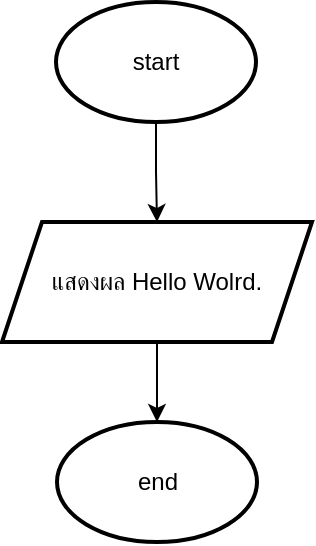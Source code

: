 <mxfile version="24.8.8">
  <diagram name="Page-1" id="nKJin4UUrjbXqC5Sf6yN">
    <mxGraphModel dx="1042" dy="565" grid="1" gridSize="10" guides="1" tooltips="1" connect="1" arrows="1" fold="1" page="1" pageScale="1" pageWidth="850" pageHeight="1100" math="0" shadow="0">
      <root>
        <mxCell id="0" />
        <mxCell id="1" parent="0" />
        <mxCell id="18vE8TkWJ5ZGs5HDcE4w-3" value="" style="edgeStyle=orthogonalEdgeStyle;rounded=0;orthogonalLoop=1;jettySize=auto;html=1;" edge="1" parent="1" source="18vE8TkWJ5ZGs5HDcE4w-1" target="18vE8TkWJ5ZGs5HDcE4w-2">
          <mxGeometry relative="1" as="geometry" />
        </mxCell>
        <mxCell id="18vE8TkWJ5ZGs5HDcE4w-1" value="start" style="strokeWidth=2;html=1;shape=mxgraph.flowchart.start_1;whiteSpace=wrap;" vertex="1" parent="1">
          <mxGeometry x="375" y="60" width="100" height="60" as="geometry" />
        </mxCell>
        <mxCell id="18vE8TkWJ5ZGs5HDcE4w-5" value="" style="edgeStyle=orthogonalEdgeStyle;rounded=0;orthogonalLoop=1;jettySize=auto;html=1;" edge="1" parent="1" source="18vE8TkWJ5ZGs5HDcE4w-2" target="18vE8TkWJ5ZGs5HDcE4w-4">
          <mxGeometry relative="1" as="geometry" />
        </mxCell>
        <mxCell id="18vE8TkWJ5ZGs5HDcE4w-2" value="แสดงผล Hello Wolrd." style="shape=parallelogram;perimeter=parallelogramPerimeter;whiteSpace=wrap;html=1;fixedSize=1;strokeWidth=2;" vertex="1" parent="1">
          <mxGeometry x="348" y="170" width="155" height="60" as="geometry" />
        </mxCell>
        <mxCell id="18vE8TkWJ5ZGs5HDcE4w-4" value="end" style="strokeWidth=2;html=1;shape=mxgraph.flowchart.start_1;whiteSpace=wrap;" vertex="1" parent="1">
          <mxGeometry x="375.5" y="270" width="100" height="60" as="geometry" />
        </mxCell>
      </root>
    </mxGraphModel>
  </diagram>
</mxfile>
